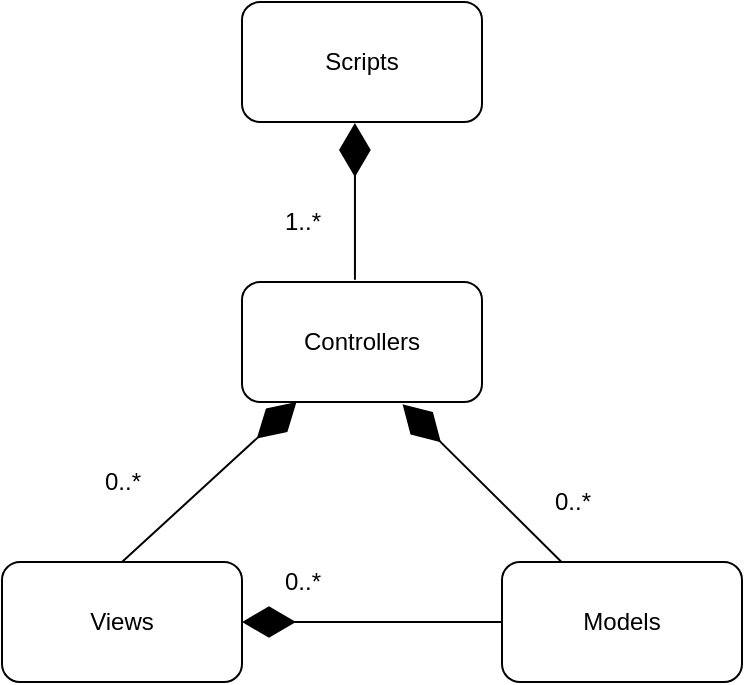 <mxfile version="13.9.9" type="device"><diagram id="TnVzBud_mQKC4lVWvW8x" name="Page-1"><mxGraphModel dx="588" dy="341" grid="1" gridSize="10" guides="1" tooltips="1" connect="1" arrows="1" fold="1" page="1" pageScale="1" pageWidth="850" pageHeight="1100" math="0" shadow="0"><root><mxCell id="0"/><mxCell id="1" parent="0"/><mxCell id="Bbp4d8A339rgHzSesUIM-2" value="Controllers" style="rounded=1;whiteSpace=wrap;html=1;" vertex="1" parent="1"><mxGeometry x="360" y="230" width="120" height="60" as="geometry"/></mxCell><mxCell id="Bbp4d8A339rgHzSesUIM-3" value="Models" style="rounded=1;whiteSpace=wrap;html=1;" vertex="1" parent="1"><mxGeometry x="490" y="370" width="120" height="60" as="geometry"/></mxCell><mxCell id="Bbp4d8A339rgHzSesUIM-4" value="Views" style="rounded=1;whiteSpace=wrap;html=1;" vertex="1" parent="1"><mxGeometry x="240" y="370" width="120" height="60" as="geometry"/></mxCell><mxCell id="Bbp4d8A339rgHzSesUIM-5" value="Scripts" style="rounded=1;whiteSpace=wrap;html=1;" vertex="1" parent="1"><mxGeometry x="360" y="90" width="120" height="60" as="geometry"/></mxCell><mxCell id="Bbp4d8A339rgHzSesUIM-7" value="" style="endArrow=diamondThin;endFill=1;endSize=24;html=1;exitX=0.5;exitY=0;exitDx=0;exitDy=0;" edge="1" parent="1" source="Bbp4d8A339rgHzSesUIM-4" target="Bbp4d8A339rgHzSesUIM-2"><mxGeometry width="160" relative="1" as="geometry"><mxPoint x="280" y="330" as="sourcePoint"/><mxPoint x="440" y="330" as="targetPoint"/></mxGeometry></mxCell><mxCell id="Bbp4d8A339rgHzSesUIM-8" value="" style="endArrow=diamondThin;endFill=1;endSize=24;html=1;entryX=0.669;entryY=1.019;entryDx=0;entryDy=0;entryPerimeter=0;" edge="1" parent="1" source="Bbp4d8A339rgHzSesUIM-3" target="Bbp4d8A339rgHzSesUIM-2"><mxGeometry width="160" relative="1" as="geometry"><mxPoint x="310" y="380" as="sourcePoint"/><mxPoint x="439" y="300" as="targetPoint"/></mxGeometry></mxCell><mxCell id="Bbp4d8A339rgHzSesUIM-9" value="" style="endArrow=diamondThin;endFill=1;endSize=24;html=1;entryX=1;entryY=0.5;entryDx=0;entryDy=0;exitX=0;exitY=0.5;exitDx=0;exitDy=0;" edge="1" parent="1" source="Bbp4d8A339rgHzSesUIM-3" target="Bbp4d8A339rgHzSesUIM-4"><mxGeometry width="160" relative="1" as="geometry"><mxPoint x="529.316" y="380" as="sourcePoint"/><mxPoint x="448.72" y="301.2" as="targetPoint"/></mxGeometry></mxCell><mxCell id="Bbp4d8A339rgHzSesUIM-10" value="" style="endArrow=diamondThin;endFill=1;endSize=24;html=1;entryX=0.662;entryY=1.008;entryDx=0;entryDy=0;entryPerimeter=0;" edge="1" parent="1"><mxGeometry width="160" relative="1" as="geometry"><mxPoint x="416.483" y="228.86" as="sourcePoint"/><mxPoint x="416.44" y="150.48" as="targetPoint"/></mxGeometry></mxCell><mxCell id="Bbp4d8A339rgHzSesUIM-11" value="0..*" style="text;html=1;align=center;verticalAlign=middle;resizable=0;points=[];autosize=1;" vertex="1" parent="1"><mxGeometry x="375" y="370" width="30" height="20" as="geometry"/></mxCell><mxCell id="Bbp4d8A339rgHzSesUIM-12" value="0..*" style="text;html=1;align=center;verticalAlign=middle;resizable=0;points=[];autosize=1;" vertex="1" parent="1"><mxGeometry x="285" y="320" width="30" height="20" as="geometry"/></mxCell><mxCell id="Bbp4d8A339rgHzSesUIM-13" value="0..*" style="text;html=1;align=center;verticalAlign=middle;resizable=0;points=[];autosize=1;" vertex="1" parent="1"><mxGeometry x="510" y="330" width="30" height="20" as="geometry"/></mxCell><mxCell id="Bbp4d8A339rgHzSesUIM-14" value="1..*" style="text;html=1;align=center;verticalAlign=middle;resizable=0;points=[];autosize=1;" vertex="1" parent="1"><mxGeometry x="375" y="190" width="30" height="20" as="geometry"/></mxCell></root></mxGraphModel></diagram></mxfile>